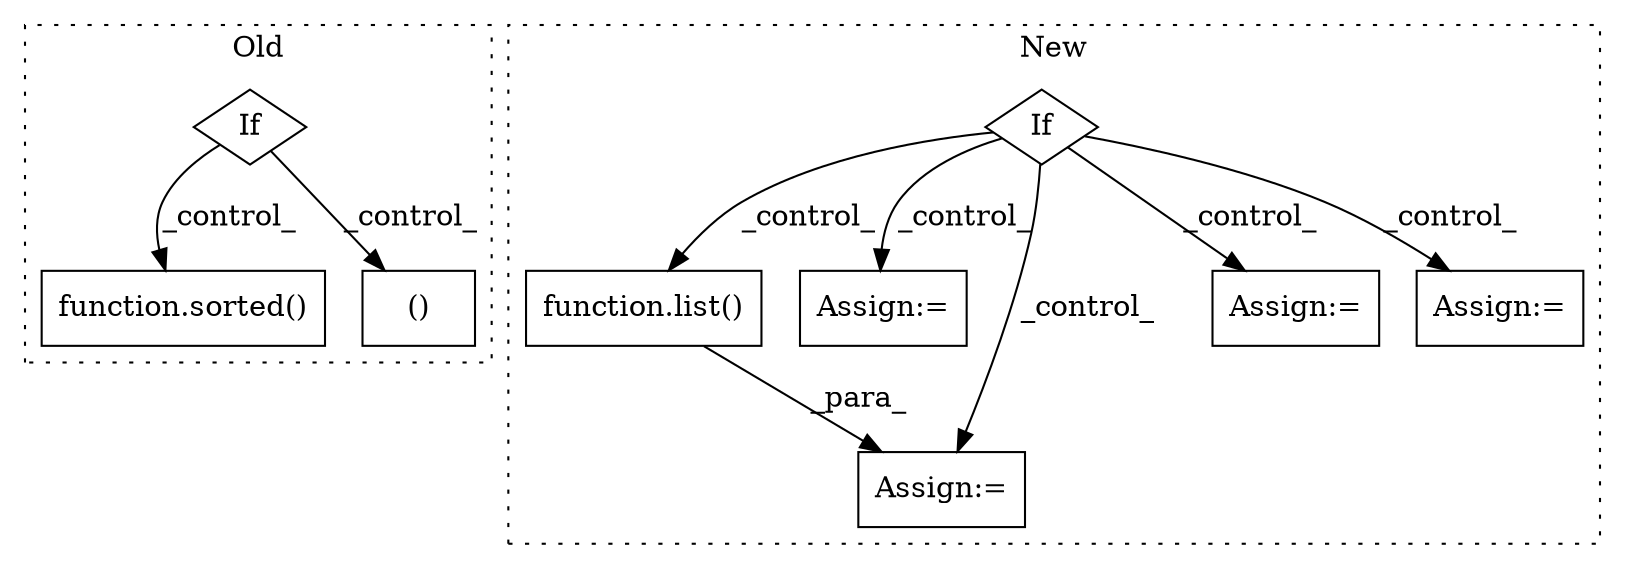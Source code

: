 digraph G {
subgraph cluster0 {
1 [label="function.sorted()" a="75" s="971,1036" l="7,1" shape="box"];
7 [label="If" a="96" s="869" l="3" shape="diamond"];
9 [label="()" a="54" s="910" l="36" shape="box"];
label = "Old";
style="dotted";
}
subgraph cluster1 {
2 [label="function.list()" a="75" s="1408,1441" l="5,1" shape="box"];
3 [label="If" a="96" s="1114" l="3" shape="diamond"];
4 [label="Assign:=" a="68" s="1281" l="72" shape="box"];
5 [label="Assign:=" a="68" s="1405" l="3" shape="box"];
6 [label="Assign:=" a="68" s="1485" l="3" shape="box"];
8 [label="Assign:=" a="68" s="1548" l="3" shape="box"];
label = "New";
style="dotted";
}
2 -> 5 [label="_para_"];
3 -> 8 [label="_control_"];
3 -> 4 [label="_control_"];
3 -> 2 [label="_control_"];
3 -> 5 [label="_control_"];
3 -> 6 [label="_control_"];
7 -> 9 [label="_control_"];
7 -> 1 [label="_control_"];
}